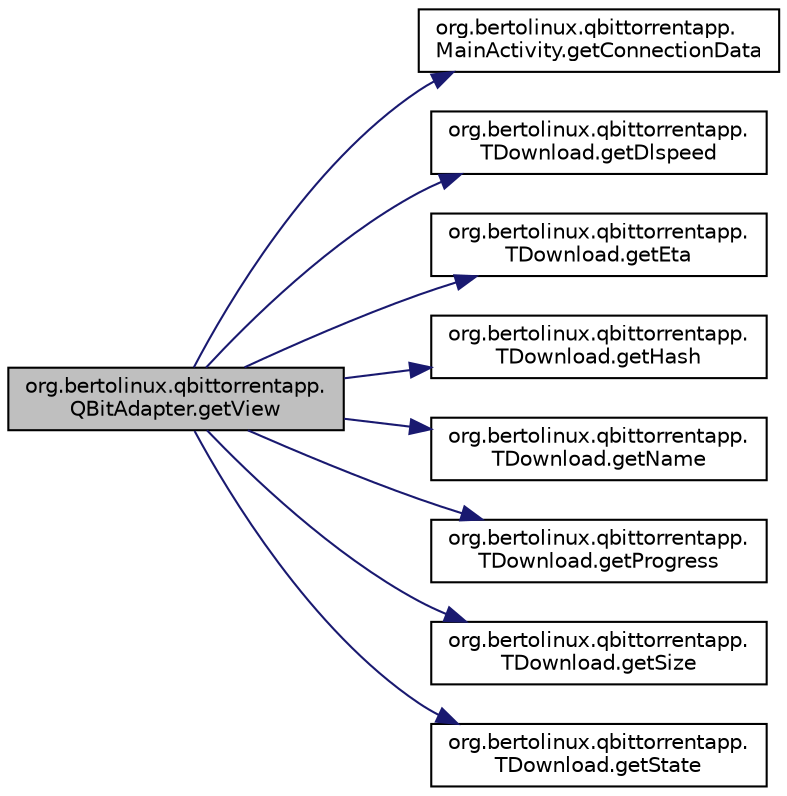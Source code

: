 digraph "org.bertolinux.qbittorrentapp.QBitAdapter.getView"
{
  edge [fontname="Helvetica",fontsize="10",labelfontname="Helvetica",labelfontsize="10"];
  node [fontname="Helvetica",fontsize="10",shape=record];
  rankdir="LR";
  Node1 [label="org.bertolinux.qbittorrentapp.\lQBitAdapter.getView",height=0.2,width=0.4,color="black", fillcolor="grey75", style="filled", fontcolor="black"];
  Node1 -> Node2 [color="midnightblue",fontsize="10",style="solid",fontname="Helvetica"];
  Node2 [label="org.bertolinux.qbittorrentapp.\lMainActivity.getConnectionData",height=0.2,width=0.4,color="black", fillcolor="white", style="filled",URL="$classorg_1_1bertolinux_1_1qbittorrentapp_1_1MainActivity.html#a8c2df9ce62bc9ee4f757206cf9062a19"];
  Node1 -> Node3 [color="midnightblue",fontsize="10",style="solid",fontname="Helvetica"];
  Node3 [label="org.bertolinux.qbittorrentapp.\lTDownload.getDlspeed",height=0.2,width=0.4,color="black", fillcolor="white", style="filled",URL="$classorg_1_1bertolinux_1_1qbittorrentapp_1_1TDownload.html#ac13b7f4868aef5872b7b2270d9a35a00"];
  Node1 -> Node4 [color="midnightblue",fontsize="10",style="solid",fontname="Helvetica"];
  Node4 [label="org.bertolinux.qbittorrentapp.\lTDownload.getEta",height=0.2,width=0.4,color="black", fillcolor="white", style="filled",URL="$classorg_1_1bertolinux_1_1qbittorrentapp_1_1TDownload.html#a23d72ff7fa761ef527903e641d952b87"];
  Node1 -> Node5 [color="midnightblue",fontsize="10",style="solid",fontname="Helvetica"];
  Node5 [label="org.bertolinux.qbittorrentapp.\lTDownload.getHash",height=0.2,width=0.4,color="black", fillcolor="white", style="filled",URL="$classorg_1_1bertolinux_1_1qbittorrentapp_1_1TDownload.html#ac52f361f3844a33bb647cfad6a646a53"];
  Node1 -> Node6 [color="midnightblue",fontsize="10",style="solid",fontname="Helvetica"];
  Node6 [label="org.bertolinux.qbittorrentapp.\lTDownload.getName",height=0.2,width=0.4,color="black", fillcolor="white", style="filled",URL="$classorg_1_1bertolinux_1_1qbittorrentapp_1_1TDownload.html#a498aae13e51994af52320a72ad1abbc8"];
  Node1 -> Node7 [color="midnightblue",fontsize="10",style="solid",fontname="Helvetica"];
  Node7 [label="org.bertolinux.qbittorrentapp.\lTDownload.getProgress",height=0.2,width=0.4,color="black", fillcolor="white", style="filled",URL="$classorg_1_1bertolinux_1_1qbittorrentapp_1_1TDownload.html#ac4eae22f8dde425ec215841222daa975"];
  Node1 -> Node8 [color="midnightblue",fontsize="10",style="solid",fontname="Helvetica"];
  Node8 [label="org.bertolinux.qbittorrentapp.\lTDownload.getSize",height=0.2,width=0.4,color="black", fillcolor="white", style="filled",URL="$classorg_1_1bertolinux_1_1qbittorrentapp_1_1TDownload.html#af2657d44f465158bbed07b6a38e2de47"];
  Node1 -> Node9 [color="midnightblue",fontsize="10",style="solid",fontname="Helvetica"];
  Node9 [label="org.bertolinux.qbittorrentapp.\lTDownload.getState",height=0.2,width=0.4,color="black", fillcolor="white", style="filled",URL="$classorg_1_1bertolinux_1_1qbittorrentapp_1_1TDownload.html#af103774bc4ae86504712ad944ac757ba"];
}
